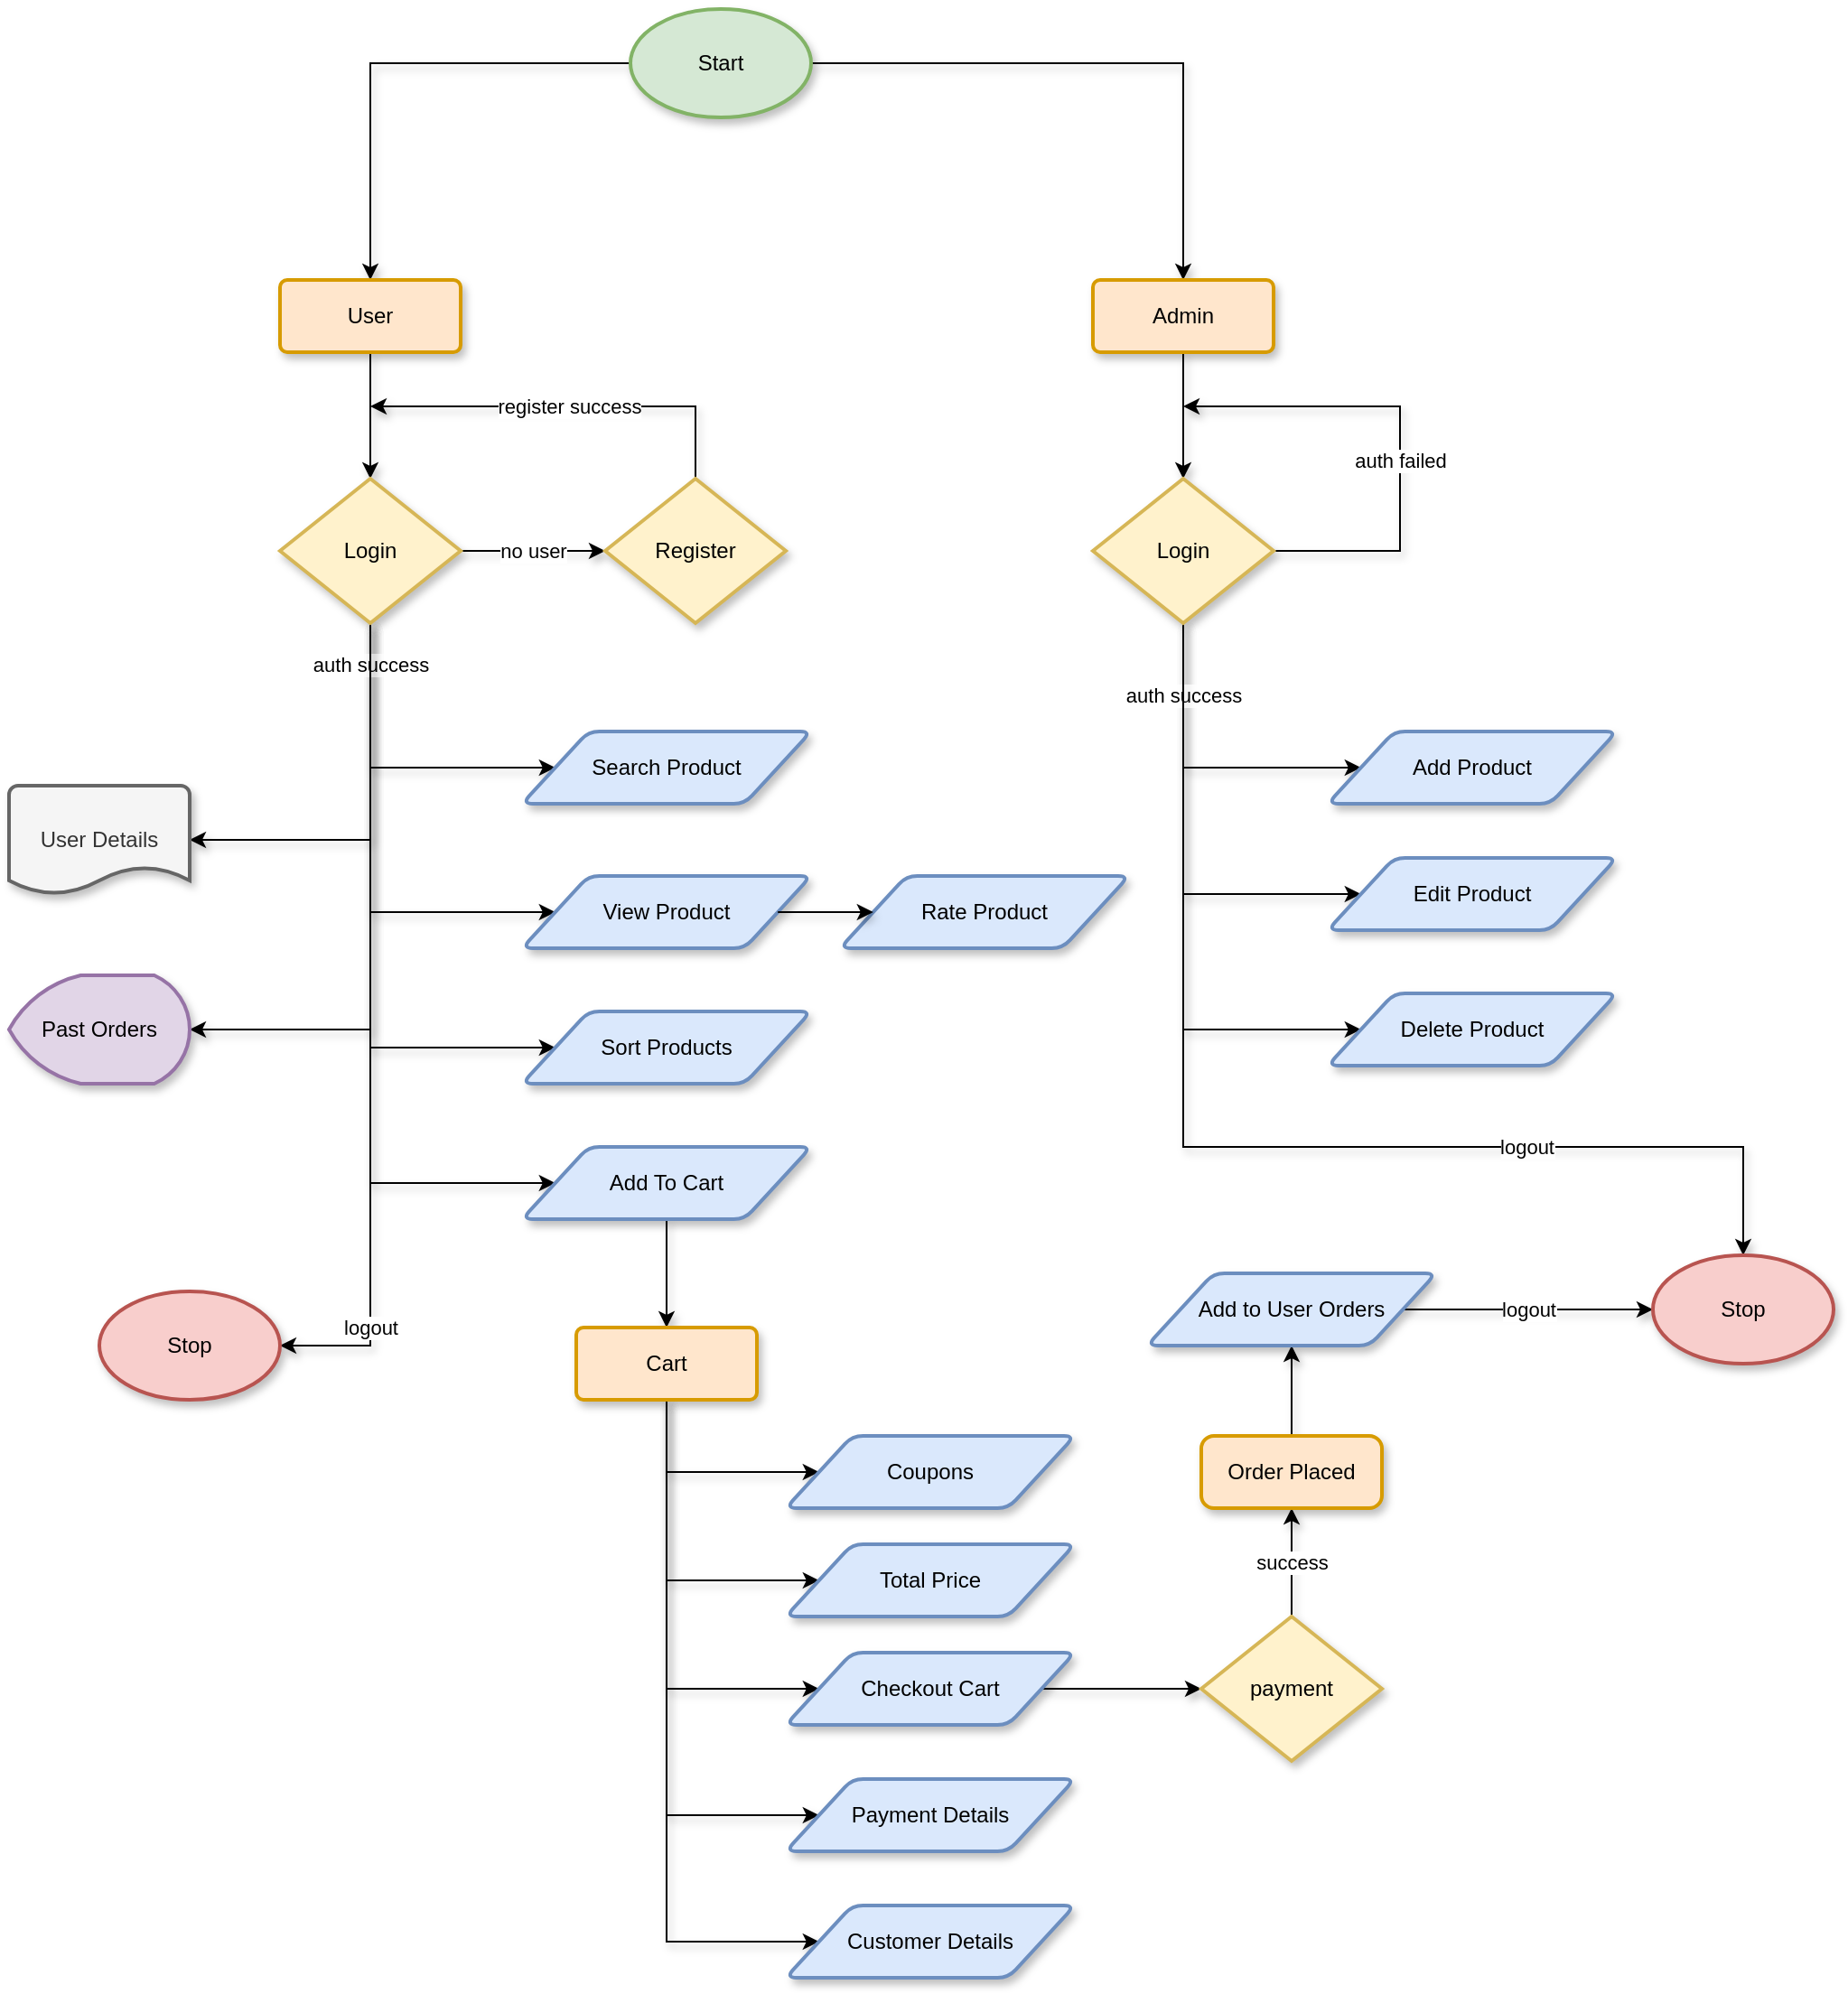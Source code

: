 <mxfile version="13.4.5" type="device"><diagram id="5pY3IQqHeDWYMw-rWArc" name="Page-1"><mxGraphModel dx="1422" dy="822" grid="1" gridSize="10" guides="1" tooltips="1" connect="1" arrows="1" fold="1" page="1" pageScale="1" pageWidth="827" pageHeight="1169" math="0" shadow="0"><root><mxCell id="0"/><mxCell id="1" parent="0"/><mxCell id="3MO-g9q3oZhTqvTSRPKE-35" style="edgeStyle=orthogonalEdgeStyle;rounded=0;orthogonalLoop=1;jettySize=auto;html=1;entryX=0.5;entryY=0;entryDx=0;entryDy=0;shadow=1;" edge="1" parent="1" source="3MO-g9q3oZhTqvTSRPKE-1" target="3MO-g9q3oZhTqvTSRPKE-2"><mxGeometry relative="1" as="geometry"/></mxCell><mxCell id="3MO-g9q3oZhTqvTSRPKE-36" style="edgeStyle=orthogonalEdgeStyle;rounded=0;orthogonalLoop=1;jettySize=auto;html=1;entryX=0.5;entryY=0;entryDx=0;entryDy=0;shadow=1;" edge="1" parent="1" source="3MO-g9q3oZhTqvTSRPKE-1" target="3MO-g9q3oZhTqvTSRPKE-3"><mxGeometry relative="1" as="geometry"/></mxCell><mxCell id="3MO-g9q3oZhTqvTSRPKE-1" value="Start" style="strokeWidth=2;html=1;shape=mxgraph.flowchart.start_1;whiteSpace=wrap;fillColor=#d5e8d4;strokeColor=#82b366;shadow=1;" vertex="1" parent="1"><mxGeometry x="394" y="60" width="100" height="60" as="geometry"/></mxCell><mxCell id="3MO-g9q3oZhTqvTSRPKE-7" style="edgeStyle=orthogonalEdgeStyle;rounded=0;orthogonalLoop=1;jettySize=auto;html=1;entryX=0.5;entryY=0;entryDx=0;entryDy=0;entryPerimeter=0;shadow=1;" edge="1" parent="1" source="3MO-g9q3oZhTqvTSRPKE-2" target="3MO-g9q3oZhTqvTSRPKE-4"><mxGeometry relative="1" as="geometry"/></mxCell><mxCell id="3MO-g9q3oZhTqvTSRPKE-2" value="User" style="rounded=1;arcSize=10;whiteSpace=wrap;html=1;align=center;strokeWidth=2;fillColor=#ffe6cc;strokeColor=#d79b00;shadow=1;" vertex="1" parent="1"><mxGeometry x="200" y="210" width="100" height="40" as="geometry"/></mxCell><mxCell id="3MO-g9q3oZhTqvTSRPKE-6" style="edgeStyle=orthogonalEdgeStyle;rounded=0;orthogonalLoop=1;jettySize=auto;html=1;entryX=0.5;entryY=0;entryDx=0;entryDy=0;entryPerimeter=0;shadow=1;" edge="1" parent="1" source="3MO-g9q3oZhTqvTSRPKE-3" target="3MO-g9q3oZhTqvTSRPKE-5"><mxGeometry relative="1" as="geometry"/></mxCell><mxCell id="3MO-g9q3oZhTqvTSRPKE-3" value="Admin" style="rounded=1;arcSize=10;whiteSpace=wrap;html=1;align=center;strokeWidth=2;fillColor=#ffe6cc;strokeColor=#d79b00;shadow=1;" vertex="1" parent="1"><mxGeometry x="650" y="210" width="100" height="40" as="geometry"/></mxCell><mxCell id="3MO-g9q3oZhTqvTSRPKE-12" style="edgeStyle=orthogonalEdgeStyle;rounded=0;orthogonalLoop=1;jettySize=auto;html=1;entryX=0;entryY=0.5;entryDx=0;entryDy=0;shadow=1;" edge="1" parent="1" source="3MO-g9q3oZhTqvTSRPKE-4" target="3MO-g9q3oZhTqvTSRPKE-8"><mxGeometry relative="1" as="geometry"><Array as="points"><mxPoint x="250" y="480"/></Array></mxGeometry></mxCell><mxCell id="3MO-g9q3oZhTqvTSRPKE-13" style="edgeStyle=orthogonalEdgeStyle;rounded=0;orthogonalLoop=1;jettySize=auto;html=1;entryX=0;entryY=0.5;entryDx=0;entryDy=0;shadow=1;" edge="1" parent="1" source="3MO-g9q3oZhTqvTSRPKE-4" target="3MO-g9q3oZhTqvTSRPKE-9"><mxGeometry relative="1" as="geometry"><Array as="points"><mxPoint x="250" y="560"/></Array></mxGeometry></mxCell><mxCell id="3MO-g9q3oZhTqvTSRPKE-14" style="edgeStyle=orthogonalEdgeStyle;rounded=0;orthogonalLoop=1;jettySize=auto;html=1;entryX=0;entryY=0.5;entryDx=0;entryDy=0;shadow=1;" edge="1" parent="1" source="3MO-g9q3oZhTqvTSRPKE-4" target="3MO-g9q3oZhTqvTSRPKE-11"><mxGeometry relative="1" as="geometry"><Array as="points"><mxPoint x="250" y="635"/></Array></mxGeometry></mxCell><mxCell id="3MO-g9q3oZhTqvTSRPKE-15" value="auth success" style="edgeStyle=orthogonalEdgeStyle;rounded=0;orthogonalLoop=1;jettySize=auto;html=1;entryX=0;entryY=0.5;entryDx=0;entryDy=0;shadow=1;" edge="1" parent="1" source="3MO-g9q3oZhTqvTSRPKE-4" target="3MO-g9q3oZhTqvTSRPKE-10"><mxGeometry x="-0.89" relative="1" as="geometry"><Array as="points"><mxPoint x="250" y="710"/></Array><mxPoint as="offset"/></mxGeometry></mxCell><mxCell id="3MO-g9q3oZhTqvTSRPKE-33" value="no user" style="edgeStyle=orthogonalEdgeStyle;rounded=0;orthogonalLoop=1;jettySize=auto;html=1;entryX=0;entryY=0.5;entryDx=0;entryDy=0;entryPerimeter=0;shadow=1;" edge="1" parent="1" source="3MO-g9q3oZhTqvTSRPKE-4" target="3MO-g9q3oZhTqvTSRPKE-32"><mxGeometry relative="1" as="geometry"/></mxCell><mxCell id="3MO-g9q3oZhTqvTSRPKE-38" style="edgeStyle=orthogonalEdgeStyle;rounded=0;orthogonalLoop=1;jettySize=auto;html=1;entryX=1;entryY=0.5;entryDx=0;entryDy=0;entryPerimeter=0;shadow=1;" edge="1" parent="1" source="3MO-g9q3oZhTqvTSRPKE-4" target="3MO-g9q3oZhTqvTSRPKE-37"><mxGeometry relative="1" as="geometry"><Array as="points"><mxPoint x="250" y="520"/></Array></mxGeometry></mxCell><mxCell id="3MO-g9q3oZhTqvTSRPKE-40" style="edgeStyle=orthogonalEdgeStyle;rounded=0;orthogonalLoop=1;jettySize=auto;html=1;entryX=1;entryY=0.5;entryDx=0;entryDy=0;entryPerimeter=0;shadow=1;" edge="1" parent="1" source="3MO-g9q3oZhTqvTSRPKE-4" target="3MO-g9q3oZhTqvTSRPKE-39"><mxGeometry relative="1" as="geometry"><Array as="points"><mxPoint x="250" y="625"/></Array></mxGeometry></mxCell><mxCell id="3MO-g9q3oZhTqvTSRPKE-54" value="logout" style="edgeStyle=orthogonalEdgeStyle;rounded=0;orthogonalLoop=1;jettySize=auto;html=1;entryX=1;entryY=0.5;entryDx=0;entryDy=0;entryPerimeter=0;shadow=1;" edge="1" parent="1" source="3MO-g9q3oZhTqvTSRPKE-4" target="3MO-g9q3oZhTqvTSRPKE-53"><mxGeometry x="0.733" relative="1" as="geometry"><mxPoint as="offset"/></mxGeometry></mxCell><mxCell id="3MO-g9q3oZhTqvTSRPKE-4" value="Login" style="strokeWidth=2;html=1;shape=mxgraph.flowchart.decision;whiteSpace=wrap;fillColor=#fff2cc;strokeColor=#d6b656;shadow=1;" vertex="1" parent="1"><mxGeometry x="200" y="320" width="100" height="80" as="geometry"/></mxCell><mxCell id="3MO-g9q3oZhTqvTSRPKE-46" style="edgeStyle=orthogonalEdgeStyle;rounded=0;orthogonalLoop=1;jettySize=auto;html=1;entryX=0;entryY=0.5;entryDx=0;entryDy=0;shadow=1;" edge="1" parent="1" source="3MO-g9q3oZhTqvTSRPKE-5" target="3MO-g9q3oZhTqvTSRPKE-42"><mxGeometry relative="1" as="geometry"><Array as="points"><mxPoint x="700" y="480"/></Array></mxGeometry></mxCell><mxCell id="3MO-g9q3oZhTqvTSRPKE-47" style="edgeStyle=orthogonalEdgeStyle;rounded=0;orthogonalLoop=1;jettySize=auto;html=1;entryX=0;entryY=0.5;entryDx=0;entryDy=0;shadow=1;" edge="1" parent="1" source="3MO-g9q3oZhTqvTSRPKE-5" target="3MO-g9q3oZhTqvTSRPKE-43"><mxGeometry relative="1" as="geometry"><Array as="points"><mxPoint x="700" y="550"/></Array></mxGeometry></mxCell><mxCell id="3MO-g9q3oZhTqvTSRPKE-48" value="auth success" style="edgeStyle=orthogonalEdgeStyle;rounded=0;orthogonalLoop=1;jettySize=auto;html=1;entryX=0;entryY=0.5;entryDx=0;entryDy=0;shadow=1;" edge="1" parent="1" source="3MO-g9q3oZhTqvTSRPKE-5" target="3MO-g9q3oZhTqvTSRPKE-44"><mxGeometry x="-0.753" relative="1" as="geometry"><Array as="points"><mxPoint x="700" y="625"/></Array><mxPoint as="offset"/></mxGeometry></mxCell><mxCell id="3MO-g9q3oZhTqvTSRPKE-49" value="auth failed" style="edgeStyle=orthogonalEdgeStyle;rounded=0;orthogonalLoop=1;jettySize=auto;html=1;shadow=1;" edge="1" parent="1" source="3MO-g9q3oZhTqvTSRPKE-5"><mxGeometry x="-0.111" relative="1" as="geometry"><mxPoint x="700" y="280" as="targetPoint"/><Array as="points"><mxPoint x="820" y="360"/><mxPoint x="820" y="280"/></Array><mxPoint as="offset"/></mxGeometry></mxCell><mxCell id="3MO-g9q3oZhTqvTSRPKE-57" value="logout" style="edgeStyle=orthogonalEdgeStyle;rounded=0;orthogonalLoop=1;jettySize=auto;html=1;entryX=0.5;entryY=0;entryDx=0;entryDy=0;entryPerimeter=0;shadow=1;" edge="1" parent="1" source="3MO-g9q3oZhTqvTSRPKE-5" target="3MO-g9q3oZhTqvTSRPKE-55"><mxGeometry x="0.455" relative="1" as="geometry"><Array as="points"><mxPoint x="700" y="690"/><mxPoint x="1010" y="690"/></Array><mxPoint as="offset"/></mxGeometry></mxCell><mxCell id="3MO-g9q3oZhTqvTSRPKE-5" value="Login" style="strokeWidth=2;html=1;shape=mxgraph.flowchart.decision;whiteSpace=wrap;fillColor=#fff2cc;strokeColor=#d6b656;shadow=1;" vertex="1" parent="1"><mxGeometry x="650" y="320" width="100" height="80" as="geometry"/></mxCell><mxCell id="3MO-g9q3oZhTqvTSRPKE-8" value="Search Product" style="shape=parallelogram;html=1;strokeWidth=2;perimeter=parallelogramPerimeter;whiteSpace=wrap;rounded=1;arcSize=12;size=0.23;fillColor=#dae8fc;strokeColor=#6c8ebf;shadow=1;" vertex="1" parent="1"><mxGeometry x="334" y="460" width="160" height="40" as="geometry"/></mxCell><mxCell id="3MO-g9q3oZhTqvTSRPKE-9" value="View Product" style="shape=parallelogram;html=1;strokeWidth=2;perimeter=parallelogramPerimeter;whiteSpace=wrap;rounded=1;arcSize=12;size=0.23;fillColor=#dae8fc;strokeColor=#6c8ebf;shadow=1;" vertex="1" parent="1"><mxGeometry x="334" y="540" width="160" height="40" as="geometry"/></mxCell><mxCell id="3MO-g9q3oZhTqvTSRPKE-17" style="edgeStyle=orthogonalEdgeStyle;rounded=0;orthogonalLoop=1;jettySize=auto;html=1;entryX=0.5;entryY=0;entryDx=0;entryDy=0;shadow=1;" edge="1" parent="1" source="3MO-g9q3oZhTqvTSRPKE-10" target="3MO-g9q3oZhTqvTSRPKE-16"><mxGeometry relative="1" as="geometry"/></mxCell><mxCell id="3MO-g9q3oZhTqvTSRPKE-10" value="Add To Cart" style="shape=parallelogram;html=1;strokeWidth=2;perimeter=parallelogramPerimeter;whiteSpace=wrap;rounded=1;arcSize=12;size=0.23;fillColor=#dae8fc;strokeColor=#6c8ebf;shadow=1;" vertex="1" parent="1"><mxGeometry x="334" y="690" width="160" height="40" as="geometry"/></mxCell><mxCell id="3MO-g9q3oZhTqvTSRPKE-11" value="Sort Products" style="shape=parallelogram;html=1;strokeWidth=2;perimeter=parallelogramPerimeter;whiteSpace=wrap;rounded=1;arcSize=12;size=0.23;fillColor=#dae8fc;strokeColor=#6c8ebf;shadow=1;" vertex="1" parent="1"><mxGeometry x="334" y="615" width="160" height="40" as="geometry"/></mxCell><mxCell id="3MO-g9q3oZhTqvTSRPKE-23" style="edgeStyle=orthogonalEdgeStyle;rounded=0;orthogonalLoop=1;jettySize=auto;html=1;entryX=0;entryY=0.5;entryDx=0;entryDy=0;shadow=1;" edge="1" parent="1" source="3MO-g9q3oZhTqvTSRPKE-16" target="3MO-g9q3oZhTqvTSRPKE-22"><mxGeometry relative="1" as="geometry"><Array as="points"><mxPoint x="414" y="870"/></Array></mxGeometry></mxCell><mxCell id="3MO-g9q3oZhTqvTSRPKE-24" style="edgeStyle=orthogonalEdgeStyle;rounded=0;orthogonalLoop=1;jettySize=auto;html=1;entryX=0;entryY=0.5;entryDx=0;entryDy=0;shadow=1;" edge="1" parent="1" source="3MO-g9q3oZhTqvTSRPKE-16" target="3MO-g9q3oZhTqvTSRPKE-21"><mxGeometry relative="1" as="geometry"><Array as="points"><mxPoint x="414" y="930"/></Array></mxGeometry></mxCell><mxCell id="3MO-g9q3oZhTqvTSRPKE-25" style="edgeStyle=orthogonalEdgeStyle;rounded=0;orthogonalLoop=1;jettySize=auto;html=1;entryX=0;entryY=0.5;entryDx=0;entryDy=0;shadow=1;" edge="1" parent="1" source="3MO-g9q3oZhTqvTSRPKE-16" target="3MO-g9q3oZhTqvTSRPKE-18"><mxGeometry relative="1" as="geometry"><Array as="points"><mxPoint x="414" y="990"/></Array></mxGeometry></mxCell><mxCell id="3MO-g9q3oZhTqvTSRPKE-26" style="edgeStyle=orthogonalEdgeStyle;rounded=0;orthogonalLoop=1;jettySize=auto;html=1;entryX=0;entryY=0.5;entryDx=0;entryDy=0;shadow=1;" edge="1" parent="1" source="3MO-g9q3oZhTqvTSRPKE-16" target="3MO-g9q3oZhTqvTSRPKE-19"><mxGeometry relative="1" as="geometry"><Array as="points"><mxPoint x="414" y="1060"/></Array></mxGeometry></mxCell><mxCell id="3MO-g9q3oZhTqvTSRPKE-27" style="edgeStyle=orthogonalEdgeStyle;rounded=0;orthogonalLoop=1;jettySize=auto;html=1;entryX=0;entryY=0.5;entryDx=0;entryDy=0;shadow=1;" edge="1" parent="1" source="3MO-g9q3oZhTqvTSRPKE-16" target="3MO-g9q3oZhTqvTSRPKE-20"><mxGeometry relative="1" as="geometry"><Array as="points"><mxPoint x="414" y="1130"/></Array></mxGeometry></mxCell><mxCell id="3MO-g9q3oZhTqvTSRPKE-16" value="Cart" style="rounded=1;arcSize=10;whiteSpace=wrap;html=1;align=center;strokeWidth=2;fillColor=#ffe6cc;strokeColor=#d79b00;shadow=1;" vertex="1" parent="1"><mxGeometry x="364" y="790" width="100" height="40" as="geometry"/></mxCell><mxCell id="3MO-g9q3oZhTqvTSRPKE-29" style="edgeStyle=orthogonalEdgeStyle;rounded=0;orthogonalLoop=1;jettySize=auto;html=1;entryX=0;entryY=0.5;entryDx=0;entryDy=0;entryPerimeter=0;shadow=1;" edge="1" parent="1" source="3MO-g9q3oZhTqvTSRPKE-18" target="3MO-g9q3oZhTqvTSRPKE-28"><mxGeometry relative="1" as="geometry"/></mxCell><mxCell id="3MO-g9q3oZhTqvTSRPKE-18" value="Checkout Cart" style="shape=parallelogram;html=1;strokeWidth=2;perimeter=parallelogramPerimeter;whiteSpace=wrap;rounded=1;arcSize=12;size=0.23;fillColor=#dae8fc;strokeColor=#6c8ebf;shadow=1;" vertex="1" parent="1"><mxGeometry x="480" y="970" width="160" height="40" as="geometry"/></mxCell><mxCell id="3MO-g9q3oZhTqvTSRPKE-19" value="Payment Details" style="shape=parallelogram;html=1;strokeWidth=2;perimeter=parallelogramPerimeter;whiteSpace=wrap;rounded=1;arcSize=12;size=0.23;fillColor=#dae8fc;strokeColor=#6c8ebf;shadow=1;" vertex="1" parent="1"><mxGeometry x="480" y="1040" width="160" height="40" as="geometry"/></mxCell><mxCell id="3MO-g9q3oZhTqvTSRPKE-20" value="Customer Details" style="shape=parallelogram;html=1;strokeWidth=2;perimeter=parallelogramPerimeter;whiteSpace=wrap;rounded=1;arcSize=12;size=0.23;fillColor=#dae8fc;strokeColor=#6c8ebf;shadow=1;" vertex="1" parent="1"><mxGeometry x="480" y="1110" width="160" height="40" as="geometry"/></mxCell><mxCell id="3MO-g9q3oZhTqvTSRPKE-21" value="Total Price" style="shape=parallelogram;html=1;strokeWidth=2;perimeter=parallelogramPerimeter;whiteSpace=wrap;rounded=1;arcSize=12;size=0.23;fillColor=#dae8fc;strokeColor=#6c8ebf;shadow=1;" vertex="1" parent="1"><mxGeometry x="480" y="910" width="160" height="40" as="geometry"/></mxCell><mxCell id="3MO-g9q3oZhTqvTSRPKE-22" value="Coupons" style="shape=parallelogram;html=1;strokeWidth=2;perimeter=parallelogramPerimeter;whiteSpace=wrap;rounded=1;arcSize=12;size=0.23;fillColor=#dae8fc;strokeColor=#6c8ebf;shadow=1;" vertex="1" parent="1"><mxGeometry x="480" y="850" width="160" height="40" as="geometry"/></mxCell><mxCell id="3MO-g9q3oZhTqvTSRPKE-31" value="success" style="edgeStyle=orthogonalEdgeStyle;rounded=0;orthogonalLoop=1;jettySize=auto;html=1;entryX=0.5;entryY=1;entryDx=0;entryDy=0;shadow=1;" edge="1" parent="1" source="3MO-g9q3oZhTqvTSRPKE-28" target="3MO-g9q3oZhTqvTSRPKE-30"><mxGeometry relative="1" as="geometry"/></mxCell><mxCell id="3MO-g9q3oZhTqvTSRPKE-28" value="payment" style="strokeWidth=2;html=1;shape=mxgraph.flowchart.decision;whiteSpace=wrap;fillColor=#fff2cc;strokeColor=#d6b656;shadow=1;" vertex="1" parent="1"><mxGeometry x="710" y="950" width="100" height="80" as="geometry"/></mxCell><mxCell id="3MO-g9q3oZhTqvTSRPKE-52" style="edgeStyle=orthogonalEdgeStyle;rounded=0;orthogonalLoop=1;jettySize=auto;html=1;entryX=0.5;entryY=1;entryDx=0;entryDy=0;shadow=1;" edge="1" parent="1" source="3MO-g9q3oZhTqvTSRPKE-30" target="3MO-g9q3oZhTqvTSRPKE-51"><mxGeometry relative="1" as="geometry"/></mxCell><mxCell id="3MO-g9q3oZhTqvTSRPKE-30" value="Order Placed" style="rounded=1;whiteSpace=wrap;html=1;absoluteArcSize=1;arcSize=14;strokeWidth=2;fillColor=#ffe6cc;strokeColor=#d79b00;shadow=1;" vertex="1" parent="1"><mxGeometry x="710" y="850" width="100" height="40" as="geometry"/></mxCell><mxCell id="3MO-g9q3oZhTqvTSRPKE-34" value="register success" style="edgeStyle=orthogonalEdgeStyle;rounded=0;orthogonalLoop=1;jettySize=auto;html=1;exitX=0.5;exitY=0;exitDx=0;exitDy=0;exitPerimeter=0;shadow=1;" edge="1" parent="1" source="3MO-g9q3oZhTqvTSRPKE-32"><mxGeometry relative="1" as="geometry"><mxPoint x="250" y="280" as="targetPoint"/><Array as="points"><mxPoint x="430" y="280"/></Array></mxGeometry></mxCell><mxCell id="3MO-g9q3oZhTqvTSRPKE-32" value="Register" style="strokeWidth=2;html=1;shape=mxgraph.flowchart.decision;whiteSpace=wrap;fillColor=#fff2cc;strokeColor=#d6b656;shadow=1;" vertex="1" parent="1"><mxGeometry x="380" y="320" width="100" height="80" as="geometry"/></mxCell><mxCell id="3MO-g9q3oZhTqvTSRPKE-37" value="User Details" style="strokeWidth=2;html=1;shape=mxgraph.flowchart.document2;whiteSpace=wrap;size=0.25;fillColor=#f5f5f5;strokeColor=#666666;fontColor=#333333;shadow=1;" vertex="1" parent="1"><mxGeometry x="50" y="490" width="100" height="60" as="geometry"/></mxCell><mxCell id="3MO-g9q3oZhTqvTSRPKE-39" value="Past Orders" style="strokeWidth=2;html=1;shape=mxgraph.flowchart.display;whiteSpace=wrap;rotation=0;fillColor=#e1d5e7;strokeColor=#9673a6;shadow=1;" vertex="1" parent="1"><mxGeometry x="50" y="595" width="100" height="60" as="geometry"/></mxCell><mxCell id="3MO-g9q3oZhTqvTSRPKE-42" value="Add Product" style="shape=parallelogram;html=1;strokeWidth=2;perimeter=parallelogramPerimeter;whiteSpace=wrap;rounded=1;arcSize=12;size=0.23;fillColor=#dae8fc;strokeColor=#6c8ebf;shadow=1;" vertex="1" parent="1"><mxGeometry x="780" y="460" width="160" height="40" as="geometry"/></mxCell><mxCell id="3MO-g9q3oZhTqvTSRPKE-43" value="Edit Product" style="shape=parallelogram;html=1;strokeWidth=2;perimeter=parallelogramPerimeter;whiteSpace=wrap;rounded=1;arcSize=12;size=0.23;fillColor=#dae8fc;strokeColor=#6c8ebf;shadow=1;" vertex="1" parent="1"><mxGeometry x="780" y="530" width="160" height="40" as="geometry"/></mxCell><mxCell id="3MO-g9q3oZhTqvTSRPKE-44" value="Delete Product" style="shape=parallelogram;html=1;strokeWidth=2;perimeter=parallelogramPerimeter;whiteSpace=wrap;rounded=1;arcSize=12;size=0.23;fillColor=#dae8fc;strokeColor=#6c8ebf;shadow=1;" vertex="1" parent="1"><mxGeometry x="780" y="605" width="160" height="40" as="geometry"/></mxCell><mxCell id="3MO-g9q3oZhTqvTSRPKE-56" value="logout" style="edgeStyle=orthogonalEdgeStyle;rounded=0;orthogonalLoop=1;jettySize=auto;html=1;entryX=0;entryY=0.5;entryDx=0;entryDy=0;entryPerimeter=0;shadow=1;" edge="1" parent="1" source="3MO-g9q3oZhTqvTSRPKE-51" target="3MO-g9q3oZhTqvTSRPKE-55"><mxGeometry relative="1" as="geometry"/></mxCell><mxCell id="3MO-g9q3oZhTqvTSRPKE-51" value="Add to User Orders" style="shape=parallelogram;html=1;strokeWidth=2;perimeter=parallelogramPerimeter;whiteSpace=wrap;rounded=1;arcSize=12;size=0.23;fillColor=#dae8fc;strokeColor=#6c8ebf;shadow=1;" vertex="1" parent="1"><mxGeometry x="680" y="760" width="160" height="40" as="geometry"/></mxCell><mxCell id="3MO-g9q3oZhTqvTSRPKE-53" value="Stop" style="strokeWidth=2;html=1;shape=mxgraph.flowchart.start_1;whiteSpace=wrap;fillColor=#f8cecc;strokeColor=#b85450;shadow=1;" vertex="1" parent="1"><mxGeometry x="100" y="770" width="100" height="60" as="geometry"/></mxCell><mxCell id="3MO-g9q3oZhTqvTSRPKE-55" value="Stop" style="strokeWidth=2;html=1;shape=mxgraph.flowchart.start_1;whiteSpace=wrap;fillColor=#f8cecc;strokeColor=#b85450;shadow=1;" vertex="1" parent="1"><mxGeometry x="960" y="750" width="100" height="60" as="geometry"/></mxCell><mxCell id="3MO-g9q3oZhTqvTSRPKE-58" value="Rate Product" style="shape=parallelogram;html=1;strokeWidth=2;perimeter=parallelogramPerimeter;whiteSpace=wrap;rounded=1;arcSize=12;size=0.23;fillColor=#dae8fc;strokeColor=#6c8ebf;shadow=1;" vertex="1" parent="1"><mxGeometry x="510" y="540" width="160" height="40" as="geometry"/></mxCell><mxCell id="3MO-g9q3oZhTqvTSRPKE-59" value="" style="endArrow=classic;html=1;entryX=0;entryY=0.5;entryDx=0;entryDy=0;exitX=1;exitY=0.5;exitDx=0;exitDy=0;shadow=1;" edge="1" parent="1" source="3MO-g9q3oZhTqvTSRPKE-9" target="3MO-g9q3oZhTqvTSRPKE-58"><mxGeometry width="50" height="50" relative="1" as="geometry"><mxPoint x="710" y="550" as="sourcePoint"/><mxPoint x="760" y="500" as="targetPoint"/></mxGeometry></mxCell></root></mxGraphModel></diagram></mxfile>